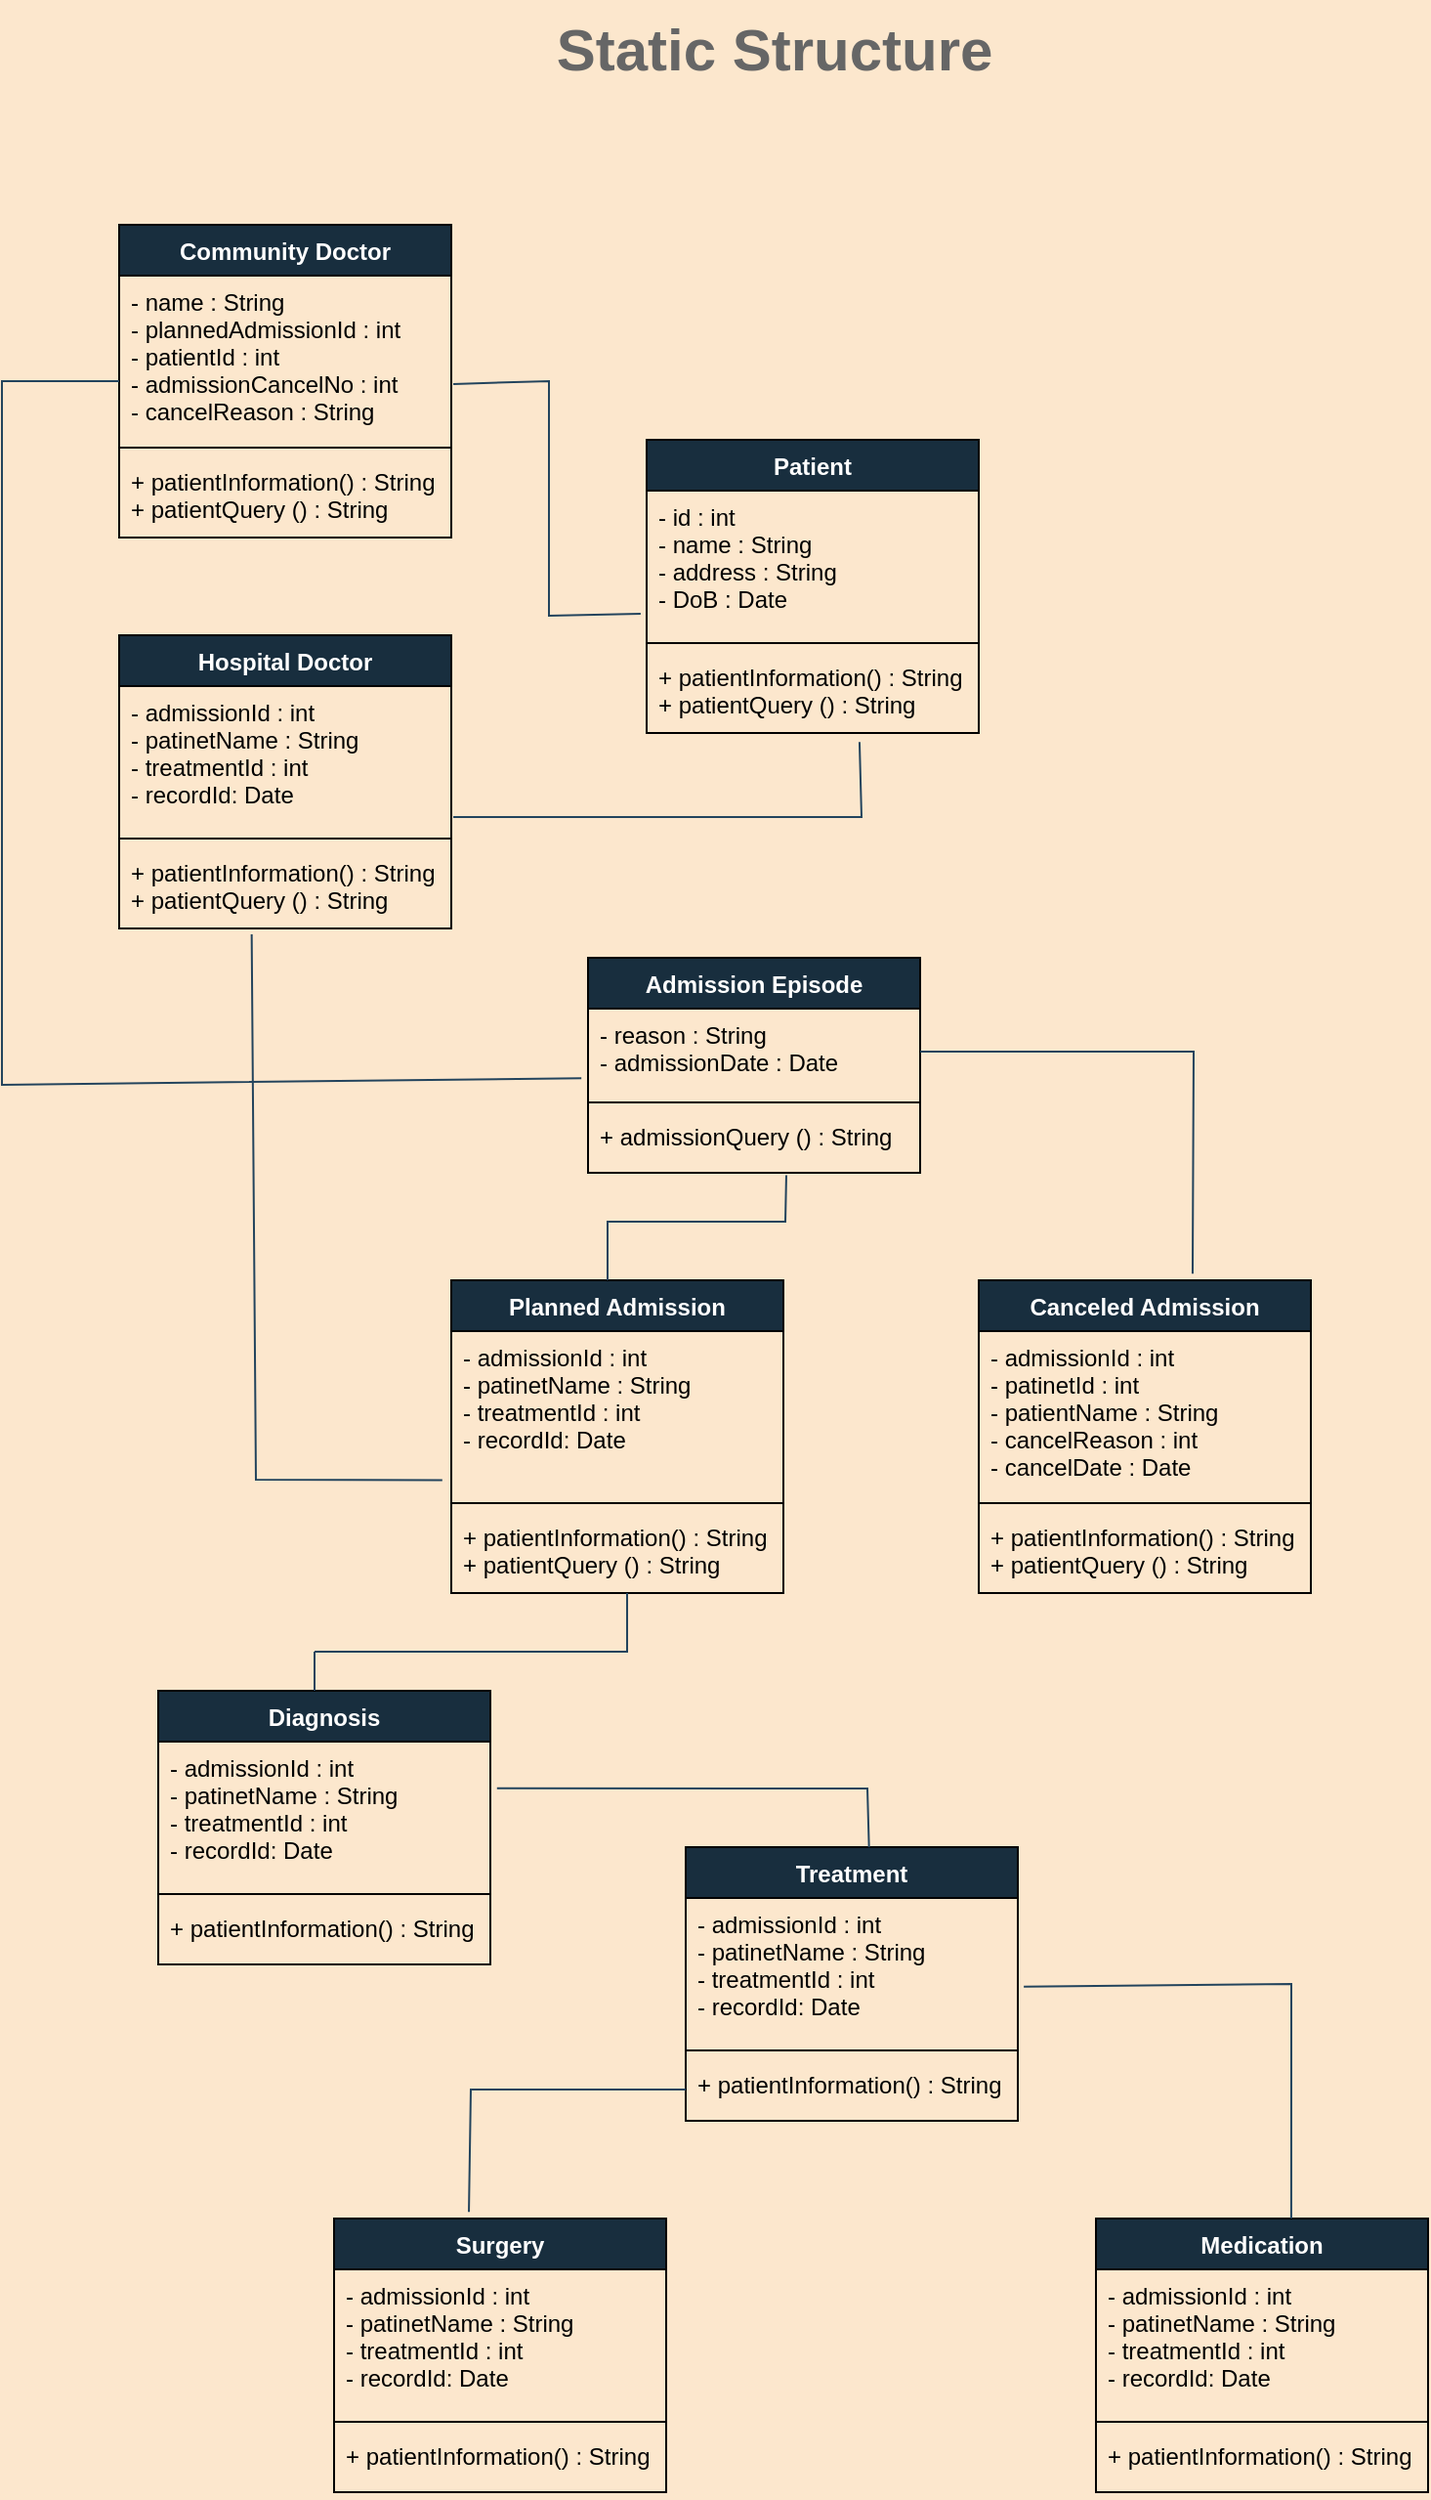 <mxfile version="20.4.1" type="device"><diagram id="Cjcy7bc8FUxSTMs15lwB" name="Page-1"><mxGraphModel dx="1085" dy="547" grid="1" gridSize="10" guides="1" tooltips="1" connect="1" arrows="1" fold="1" page="1" pageScale="1" pageWidth="850" pageHeight="1100" background="#FCE7CD" math="0" shadow="0"><root><mxCell id="0"/><mxCell id="1" parent="0"/><mxCell id="H_ap6m5KazWqwBSkPGdK-1" value="Community Doctor" style="swimlane;fontStyle=1;align=center;verticalAlign=top;childLayout=stackLayout;horizontal=1;startSize=26;horizontalStack=0;resizeParent=1;resizeParentMax=0;resizeLast=0;collapsible=1;marginBottom=0;fillColor=#182E3E;strokeColor=#000000;fontColor=#FFFFFF;" parent="1" vertex="1"><mxGeometry x="100" y="120" width="170" height="160" as="geometry"/></mxCell><mxCell id="H_ap6m5KazWqwBSkPGdK-2" value="- name : String&#10;- plannedAdmissionId : int&#10;- patientId : int&#10;- admissionCancelNo : int&#10;- cancelReason : String" style="text;strokeColor=none;fillColor=none;align=left;verticalAlign=top;spacingLeft=4;spacingRight=4;overflow=hidden;rotatable=0;points=[[0,0.5],[1,0.5]];portConstraint=eastwest;fontColor=#000000;" parent="H_ap6m5KazWqwBSkPGdK-1" vertex="1"><mxGeometry y="26" width="170" height="84" as="geometry"/></mxCell><mxCell id="H_ap6m5KazWqwBSkPGdK-3" value="" style="line;strokeWidth=1;fillColor=none;align=left;verticalAlign=middle;spacingTop=-1;spacingLeft=3;spacingRight=3;rotatable=0;labelPosition=right;points=[];portConstraint=eastwest;strokeColor=#000000;labelBackgroundColor=#FCE7CD;fontColor=#FFFFFF;" parent="H_ap6m5KazWqwBSkPGdK-1" vertex="1"><mxGeometry y="110" width="170" height="8" as="geometry"/></mxCell><mxCell id="H_ap6m5KazWqwBSkPGdK-4" value="+ patientInformation() : String&#10;+ patientQuery () : String" style="text;strokeColor=none;fillColor=none;align=left;verticalAlign=top;spacingLeft=4;spacingRight=4;overflow=hidden;rotatable=0;points=[[0,0.5],[1,0.5]];portConstraint=eastwest;fontColor=#000000;" parent="H_ap6m5KazWqwBSkPGdK-1" vertex="1"><mxGeometry y="118" width="170" height="42" as="geometry"/></mxCell><mxCell id="H_ap6m5KazWqwBSkPGdK-5" value="Hospital Doctor" style="swimlane;fontStyle=1;align=center;verticalAlign=top;childLayout=stackLayout;horizontal=1;startSize=26;horizontalStack=0;resizeParent=1;resizeParentMax=0;resizeLast=0;collapsible=1;marginBottom=0;fillColor=#182E3E;strokeColor=#000000;fontColor=#FFFFFF;" parent="1" vertex="1"><mxGeometry x="100" y="330" width="170" height="150" as="geometry"/></mxCell><mxCell id="H_ap6m5KazWqwBSkPGdK-6" value="- admissionId : int&#10;- patinetName : String&#10;- treatmentId : int&#10;- recordId: Date" style="text;strokeColor=none;fillColor=none;align=left;verticalAlign=top;spacingLeft=4;spacingRight=4;overflow=hidden;rotatable=0;points=[[0,0.5],[1,0.5]];portConstraint=eastwest;fontColor=#000000;" parent="H_ap6m5KazWqwBSkPGdK-5" vertex="1"><mxGeometry y="26" width="170" height="74" as="geometry"/></mxCell><mxCell id="H_ap6m5KazWqwBSkPGdK-7" value="" style="line;strokeWidth=1;fillColor=none;align=left;verticalAlign=middle;spacingTop=-1;spacingLeft=3;spacingRight=3;rotatable=0;labelPosition=right;points=[];portConstraint=eastwest;strokeColor=#000000;labelBackgroundColor=#FCE7CD;fontColor=#FFFFFF;" parent="H_ap6m5KazWqwBSkPGdK-5" vertex="1"><mxGeometry y="100" width="170" height="8" as="geometry"/></mxCell><mxCell id="H_ap6m5KazWqwBSkPGdK-8" value="+ patientInformation() : String&#10;+ patientQuery () : String" style="text;strokeColor=none;fillColor=none;align=left;verticalAlign=top;spacingLeft=4;spacingRight=4;overflow=hidden;rotatable=0;points=[[0,0.5],[1,0.5]];portConstraint=eastwest;fontColor=#000000;" parent="H_ap6m5KazWqwBSkPGdK-5" vertex="1"><mxGeometry y="108" width="170" height="42" as="geometry"/></mxCell><mxCell id="H_ap6m5KazWqwBSkPGdK-9" value="Patient" style="swimlane;fontStyle=1;align=center;verticalAlign=top;childLayout=stackLayout;horizontal=1;startSize=26;horizontalStack=0;resizeParent=1;resizeParentMax=0;resizeLast=0;collapsible=1;marginBottom=0;fillColor=#182E3E;strokeColor=#000000;fontColor=#FFFFFF;" parent="1" vertex="1"><mxGeometry x="370" y="230" width="170" height="150" as="geometry"/></mxCell><mxCell id="H_ap6m5KazWqwBSkPGdK-10" value="- id : int&#10;- name : String&#10;- address : String&#10;- DoB : Date" style="text;strokeColor=none;fillColor=none;align=left;verticalAlign=top;spacingLeft=4;spacingRight=4;overflow=hidden;rotatable=0;points=[[0,0.5],[1,0.5]];portConstraint=eastwest;fontColor=#000000;" parent="H_ap6m5KazWqwBSkPGdK-9" vertex="1"><mxGeometry y="26" width="170" height="74" as="geometry"/></mxCell><mxCell id="H_ap6m5KazWqwBSkPGdK-11" value="" style="line;strokeWidth=1;fillColor=none;align=left;verticalAlign=middle;spacingTop=-1;spacingLeft=3;spacingRight=3;rotatable=0;labelPosition=right;points=[];portConstraint=eastwest;strokeColor=#000000;labelBackgroundColor=#FCE7CD;fontColor=#FFFFFF;" parent="H_ap6m5KazWqwBSkPGdK-9" vertex="1"><mxGeometry y="100" width="170" height="8" as="geometry"/></mxCell><mxCell id="H_ap6m5KazWqwBSkPGdK-12" value="+ patientInformation() : String&#10;+ patientQuery () : String" style="text;strokeColor=none;fillColor=none;align=left;verticalAlign=top;spacingLeft=4;spacingRight=4;overflow=hidden;rotatable=0;points=[[0,0.5],[1,0.5]];portConstraint=eastwest;fontColor=#000000;" parent="H_ap6m5KazWqwBSkPGdK-9" vertex="1"><mxGeometry y="108" width="170" height="42" as="geometry"/></mxCell><mxCell id="H_ap6m5KazWqwBSkPGdK-13" value="Admission Episode" style="swimlane;fontStyle=1;align=center;verticalAlign=top;childLayout=stackLayout;horizontal=1;startSize=26;horizontalStack=0;resizeParent=1;resizeParentMax=0;resizeLast=0;collapsible=1;marginBottom=0;fillColor=#182E3E;strokeColor=#000000;fontColor=#FFFFFF;" parent="1" vertex="1"><mxGeometry x="340" y="495" width="170" height="110" as="geometry"/></mxCell><mxCell id="H_ap6m5KazWqwBSkPGdK-14" value="- reason : String&#10;- admissionDate : Date" style="text;strokeColor=none;fillColor=none;align=left;verticalAlign=top;spacingLeft=4;spacingRight=4;overflow=hidden;rotatable=0;points=[[0,0.5],[1,0.5]];portConstraint=eastwest;fontColor=#000000;" parent="H_ap6m5KazWqwBSkPGdK-13" vertex="1"><mxGeometry y="26" width="170" height="44" as="geometry"/></mxCell><mxCell id="H_ap6m5KazWqwBSkPGdK-15" value="" style="line;strokeWidth=1;fillColor=none;align=left;verticalAlign=middle;spacingTop=-1;spacingLeft=3;spacingRight=3;rotatable=0;labelPosition=right;points=[];portConstraint=eastwest;strokeColor=#000000;labelBackgroundColor=#FCE7CD;fontColor=#FFFFFF;" parent="H_ap6m5KazWqwBSkPGdK-13" vertex="1"><mxGeometry y="70" width="170" height="8" as="geometry"/></mxCell><mxCell id="H_ap6m5KazWqwBSkPGdK-16" value="+ admissionQuery () : String" style="text;strokeColor=none;fillColor=none;align=left;verticalAlign=top;spacingLeft=4;spacingRight=4;overflow=hidden;rotatable=0;points=[[0,0.5],[1,0.5]];portConstraint=eastwest;fontColor=#000000;" parent="H_ap6m5KazWqwBSkPGdK-13" vertex="1"><mxGeometry y="78" width="170" height="32" as="geometry"/></mxCell><mxCell id="H_ap6m5KazWqwBSkPGdK-17" value="Planned Admission" style="swimlane;fontStyle=1;align=center;verticalAlign=top;childLayout=stackLayout;horizontal=1;startSize=26;horizontalStack=0;resizeParent=1;resizeParentMax=0;resizeLast=0;collapsible=1;marginBottom=0;fillColor=#182E3E;strokeColor=#000000;fontColor=#FFFFFF;" parent="1" vertex="1"><mxGeometry x="270" y="660" width="170" height="160" as="geometry"/></mxCell><mxCell id="H_ap6m5KazWqwBSkPGdK-18" value="- admissionId : int&#10;- patinetName : String&#10;- treatmentId : int&#10;- recordId: Date" style="text;strokeColor=none;fillColor=none;align=left;verticalAlign=top;spacingLeft=4;spacingRight=4;overflow=hidden;rotatable=0;points=[[0,0.5],[1,0.5]];portConstraint=eastwest;fontColor=#000000;" parent="H_ap6m5KazWqwBSkPGdK-17" vertex="1"><mxGeometry y="26" width="170" height="84" as="geometry"/></mxCell><mxCell id="H_ap6m5KazWqwBSkPGdK-19" value="" style="line;strokeWidth=1;fillColor=none;align=left;verticalAlign=middle;spacingTop=-1;spacingLeft=3;spacingRight=3;rotatable=0;labelPosition=right;points=[];portConstraint=eastwest;strokeColor=#000000;labelBackgroundColor=#FCE7CD;fontColor=#FFFFFF;" parent="H_ap6m5KazWqwBSkPGdK-17" vertex="1"><mxGeometry y="110" width="170" height="8" as="geometry"/></mxCell><mxCell id="H_ap6m5KazWqwBSkPGdK-20" value="+ patientInformation() : String&#10;+ patientQuery () : String" style="text;strokeColor=none;fillColor=none;align=left;verticalAlign=top;spacingLeft=4;spacingRight=4;overflow=hidden;rotatable=0;points=[[0,0.5],[1,0.5]];portConstraint=eastwest;fontColor=#000000;" parent="H_ap6m5KazWqwBSkPGdK-17" vertex="1"><mxGeometry y="118" width="170" height="42" as="geometry"/></mxCell><mxCell id="H_ap6m5KazWqwBSkPGdK-21" value="Canceled Admission" style="swimlane;fontStyle=1;align=center;verticalAlign=top;childLayout=stackLayout;horizontal=1;startSize=26;horizontalStack=0;resizeParent=1;resizeParentMax=0;resizeLast=0;collapsible=1;marginBottom=0;fillColor=#182E3E;strokeColor=#000000;fontColor=#FFFFFF;" parent="1" vertex="1"><mxGeometry x="540" y="660" width="170" height="160" as="geometry"/></mxCell><mxCell id="H_ap6m5KazWqwBSkPGdK-22" value="- admissionId : int&#10;- patinetId : int&#10;- patientName : String&#10;- cancelReason : int&#10;- cancelDate : Date" style="text;strokeColor=none;fillColor=none;align=left;verticalAlign=top;spacingLeft=4;spacingRight=4;overflow=hidden;rotatable=0;points=[[0,0.5],[1,0.5]];portConstraint=eastwest;fontColor=#000000;" parent="H_ap6m5KazWqwBSkPGdK-21" vertex="1"><mxGeometry y="26" width="170" height="84" as="geometry"/></mxCell><mxCell id="H_ap6m5KazWqwBSkPGdK-23" value="" style="line;strokeWidth=1;fillColor=none;align=left;verticalAlign=middle;spacingTop=-1;spacingLeft=3;spacingRight=3;rotatable=0;labelPosition=right;points=[];portConstraint=eastwest;strokeColor=#000000;labelBackgroundColor=#FCE7CD;fontColor=#FFFFFF;" parent="H_ap6m5KazWqwBSkPGdK-21" vertex="1"><mxGeometry y="110" width="170" height="8" as="geometry"/></mxCell><mxCell id="H_ap6m5KazWqwBSkPGdK-24" value="+ patientInformation() : String&#10;+ patientQuery () : String" style="text;strokeColor=none;fillColor=none;align=left;verticalAlign=top;spacingLeft=4;spacingRight=4;overflow=hidden;rotatable=0;points=[[0,0.5],[1,0.5]];portConstraint=eastwest;fontColor=#000000;" parent="H_ap6m5KazWqwBSkPGdK-21" vertex="1"><mxGeometry y="118" width="170" height="42" as="geometry"/></mxCell><mxCell id="H_ap6m5KazWqwBSkPGdK-25" value="Diagnosis" style="swimlane;fontStyle=1;align=center;verticalAlign=top;childLayout=stackLayout;horizontal=1;startSize=26;horizontalStack=0;resizeParent=1;resizeParentMax=0;resizeLast=0;collapsible=1;marginBottom=0;fillColor=#182E3E;strokeColor=#000000;fontColor=#FFFFFF;" parent="1" vertex="1"><mxGeometry x="120" y="870" width="170" height="140" as="geometry"/></mxCell><mxCell id="H_ap6m5KazWqwBSkPGdK-26" value="- admissionId : int&#10;- patinetName : String&#10;- treatmentId : int&#10;- recordId: Date" style="text;strokeColor=none;fillColor=none;align=left;verticalAlign=top;spacingLeft=4;spacingRight=4;overflow=hidden;rotatable=0;points=[[0,0.5],[1,0.5]];portConstraint=eastwest;fontColor=#000000;" parent="H_ap6m5KazWqwBSkPGdK-25" vertex="1"><mxGeometry y="26" width="170" height="74" as="geometry"/></mxCell><mxCell id="H_ap6m5KazWqwBSkPGdK-27" value="" style="line;strokeWidth=1;fillColor=none;align=left;verticalAlign=middle;spacingTop=-1;spacingLeft=3;spacingRight=3;rotatable=0;labelPosition=right;points=[];portConstraint=eastwest;strokeColor=#000000;labelBackgroundColor=#FCE7CD;fontColor=#FFFFFF;" parent="H_ap6m5KazWqwBSkPGdK-25" vertex="1"><mxGeometry y="100" width="170" height="8" as="geometry"/></mxCell><mxCell id="H_ap6m5KazWqwBSkPGdK-28" value="+ patientInformation() : String" style="text;strokeColor=none;fillColor=none;align=left;verticalAlign=top;spacingLeft=4;spacingRight=4;overflow=hidden;rotatable=0;points=[[0,0.5],[1,0.5]];portConstraint=eastwest;fontColor=#000000;" parent="H_ap6m5KazWqwBSkPGdK-25" vertex="1"><mxGeometry y="108" width="170" height="32" as="geometry"/></mxCell><mxCell id="H_ap6m5KazWqwBSkPGdK-29" value="Treatment" style="swimlane;fontStyle=1;align=center;verticalAlign=top;childLayout=stackLayout;horizontal=1;startSize=26;horizontalStack=0;resizeParent=1;resizeParentMax=0;resizeLast=0;collapsible=1;marginBottom=0;fillColor=#182E3E;strokeColor=#000000;fontColor=#FFFFFF;" parent="1" vertex="1"><mxGeometry x="390" y="950" width="170" height="140" as="geometry"/></mxCell><mxCell id="H_ap6m5KazWqwBSkPGdK-30" value="- admissionId : int&#10;- patinetName : String&#10;- treatmentId : int&#10;- recordId: Date" style="text;strokeColor=none;fillColor=none;align=left;verticalAlign=top;spacingLeft=4;spacingRight=4;overflow=hidden;rotatable=0;points=[[0,0.5],[1,0.5]];portConstraint=eastwest;fontColor=#000000;" parent="H_ap6m5KazWqwBSkPGdK-29" vertex="1"><mxGeometry y="26" width="170" height="74" as="geometry"/></mxCell><mxCell id="H_ap6m5KazWqwBSkPGdK-31" value="" style="line;strokeWidth=1;fillColor=none;align=left;verticalAlign=middle;spacingTop=-1;spacingLeft=3;spacingRight=3;rotatable=0;labelPosition=right;points=[];portConstraint=eastwest;strokeColor=#000000;labelBackgroundColor=#FCE7CD;fontColor=#FFFFFF;" parent="H_ap6m5KazWqwBSkPGdK-29" vertex="1"><mxGeometry y="100" width="170" height="8" as="geometry"/></mxCell><mxCell id="H_ap6m5KazWqwBSkPGdK-32" value="+ patientInformation() : String" style="text;strokeColor=none;fillColor=none;align=left;verticalAlign=top;spacingLeft=4;spacingRight=4;overflow=hidden;rotatable=0;points=[[0,0.5],[1,0.5]];portConstraint=eastwest;fontColor=#000000;" parent="H_ap6m5KazWqwBSkPGdK-29" vertex="1"><mxGeometry y="108" width="170" height="32" as="geometry"/></mxCell><mxCell id="H_ap6m5KazWqwBSkPGdK-33" value="Surgery" style="swimlane;fontStyle=1;align=center;verticalAlign=top;childLayout=stackLayout;horizontal=1;startSize=26;horizontalStack=0;resizeParent=1;resizeParentMax=0;resizeLast=0;collapsible=1;marginBottom=0;fillColor=#182E3E;strokeColor=#000000;fontColor=#FFFFFF;" parent="1" vertex="1"><mxGeometry x="210" y="1140" width="170" height="140" as="geometry"/></mxCell><mxCell id="H_ap6m5KazWqwBSkPGdK-34" value="- admissionId : int&#10;- patinetName : String&#10;- treatmentId : int&#10;- recordId: Date" style="text;strokeColor=none;fillColor=none;align=left;verticalAlign=top;spacingLeft=4;spacingRight=4;overflow=hidden;rotatable=0;points=[[0,0.5],[1,0.5]];portConstraint=eastwest;fontColor=#000000;" parent="H_ap6m5KazWqwBSkPGdK-33" vertex="1"><mxGeometry y="26" width="170" height="74" as="geometry"/></mxCell><mxCell id="H_ap6m5KazWqwBSkPGdK-35" value="" style="line;strokeWidth=1;fillColor=none;align=left;verticalAlign=middle;spacingTop=-1;spacingLeft=3;spacingRight=3;rotatable=0;labelPosition=right;points=[];portConstraint=eastwest;strokeColor=#000000;labelBackgroundColor=#FCE7CD;fontColor=#FFFFFF;" parent="H_ap6m5KazWqwBSkPGdK-33" vertex="1"><mxGeometry y="100" width="170" height="8" as="geometry"/></mxCell><mxCell id="H_ap6m5KazWqwBSkPGdK-36" value="+ patientInformation() : String" style="text;strokeColor=none;fillColor=none;align=left;verticalAlign=top;spacingLeft=4;spacingRight=4;overflow=hidden;rotatable=0;points=[[0,0.5],[1,0.5]];portConstraint=eastwest;fontColor=#000000;" parent="H_ap6m5KazWqwBSkPGdK-33" vertex="1"><mxGeometry y="108" width="170" height="32" as="geometry"/></mxCell><mxCell id="H_ap6m5KazWqwBSkPGdK-37" value="Medication" style="swimlane;fontStyle=1;align=center;verticalAlign=top;childLayout=stackLayout;horizontal=1;startSize=26;horizontalStack=0;resizeParent=1;resizeParentMax=0;resizeLast=0;collapsible=1;marginBottom=0;fillColor=#182E3E;strokeColor=#000000;fontColor=#FFFFFF;" parent="1" vertex="1"><mxGeometry x="600" y="1140" width="170" height="140" as="geometry"/></mxCell><mxCell id="H_ap6m5KazWqwBSkPGdK-38" value="- admissionId : int&#10;- patinetName : String&#10;- treatmentId : int&#10;- recordId: Date" style="text;strokeColor=none;fillColor=none;align=left;verticalAlign=top;spacingLeft=4;spacingRight=4;overflow=hidden;rotatable=0;points=[[0,0.5],[1,0.5]];portConstraint=eastwest;fontColor=#000000;" parent="H_ap6m5KazWqwBSkPGdK-37" vertex="1"><mxGeometry y="26" width="170" height="74" as="geometry"/></mxCell><mxCell id="H_ap6m5KazWqwBSkPGdK-39" value="" style="line;strokeWidth=1;fillColor=none;align=left;verticalAlign=middle;spacingTop=-1;spacingLeft=3;spacingRight=3;rotatable=0;labelPosition=right;points=[];portConstraint=eastwest;strokeColor=#000000;labelBackgroundColor=#FCE7CD;fontColor=#FFFFFF;" parent="H_ap6m5KazWqwBSkPGdK-37" vertex="1"><mxGeometry y="100" width="170" height="8" as="geometry"/></mxCell><mxCell id="H_ap6m5KazWqwBSkPGdK-40" value="+ patientInformation() : String" style="text;strokeColor=none;fillColor=none;align=left;verticalAlign=top;spacingLeft=4;spacingRight=4;overflow=hidden;rotatable=0;points=[[0,0.5],[1,0.5]];portConstraint=eastwest;fontColor=#000000;" parent="H_ap6m5KazWqwBSkPGdK-37" vertex="1"><mxGeometry y="108" width="170" height="32" as="geometry"/></mxCell><mxCell id="H_ap6m5KazWqwBSkPGdK-41" value="&lt;b&gt;&lt;font color=&quot;#666666&quot; style=&quot;font-size: 30px;&quot;&gt;Static Structure&lt;/font&gt;&lt;/b&gt;" style="text;html=1;align=center;verticalAlign=middle;resizable=0;points=[];autosize=1;strokeColor=none;fillColor=none;fontColor=#000000;" parent="1" vertex="1"><mxGeometry x="310" y="5" width="250" height="50" as="geometry"/></mxCell><mxCell id="l5AC2J-VRUmUgYvcWuBw-1" value="" style="endArrow=none;html=1;rounded=0;strokeColor=#23445D;fontSize=30;fontColor=#666666;exitX=1.006;exitY=0.66;exitDx=0;exitDy=0;exitPerimeter=0;entryX=-0.018;entryY=0.851;entryDx=0;entryDy=0;entryPerimeter=0;" edge="1" parent="1" source="H_ap6m5KazWqwBSkPGdK-2" target="H_ap6m5KazWqwBSkPGdK-10"><mxGeometry width="50" height="50" relative="1" as="geometry"><mxPoint x="270" y="250" as="sourcePoint"/><mxPoint x="360" y="200" as="targetPoint"/><Array as="points"><mxPoint x="320" y="200"/><mxPoint x="320" y="320"/></Array></mxGeometry></mxCell><mxCell id="l5AC2J-VRUmUgYvcWuBw-2" value="" style="endArrow=none;html=1;rounded=0;strokeColor=#23445D;fontSize=30;fontColor=#666666;exitX=1.006;exitY=0.905;exitDx=0;exitDy=0;exitPerimeter=0;entryX=0.641;entryY=1.11;entryDx=0;entryDy=0;entryPerimeter=0;" edge="1" parent="1" source="H_ap6m5KazWqwBSkPGdK-6" target="H_ap6m5KazWqwBSkPGdK-12"><mxGeometry width="50" height="50" relative="1" as="geometry"><mxPoint x="270" y="470" as="sourcePoint"/><mxPoint x="550" y="430" as="targetPoint"/><Array as="points"><mxPoint x="480" y="423"/></Array></mxGeometry></mxCell><mxCell id="l5AC2J-VRUmUgYvcWuBw-3" value="" style="endArrow=none;html=1;rounded=0;strokeColor=#23445D;fontSize=30;fontColor=#666666;entryX=0;entryY=0.643;entryDx=0;entryDy=0;entryPerimeter=0;exitX=-0.02;exitY=0.809;exitDx=0;exitDy=0;exitPerimeter=0;" edge="1" parent="1" source="H_ap6m5KazWqwBSkPGdK-14" target="H_ap6m5KazWqwBSkPGdK-2"><mxGeometry width="50" height="50" relative="1" as="geometry"><mxPoint x="40" y="600" as="sourcePoint"/><mxPoint x="80" y="200" as="targetPoint"/><Array as="points"><mxPoint x="40" y="560"/><mxPoint x="40" y="200"/></Array></mxGeometry></mxCell><mxCell id="l5AC2J-VRUmUgYvcWuBw-4" value="" style="endArrow=none;html=1;rounded=0;strokeColor=#23445D;fontSize=30;fontColor=#666666;entryX=0.399;entryY=1.071;entryDx=0;entryDy=0;entryPerimeter=0;exitX=-0.027;exitY=0.907;exitDx=0;exitDy=0;exitPerimeter=0;" edge="1" parent="1" source="H_ap6m5KazWqwBSkPGdK-18" target="H_ap6m5KazWqwBSkPGdK-8"><mxGeometry width="50" height="50" relative="1" as="geometry"><mxPoint x="170" y="840" as="sourcePoint"/><mxPoint x="220" y="490" as="targetPoint"/><Array as="points"><mxPoint x="170" y="762"/></Array></mxGeometry></mxCell><mxCell id="l5AC2J-VRUmUgYvcWuBw-5" value="" style="endArrow=none;html=1;rounded=0;strokeColor=#23445D;fontSize=30;fontColor=#666666;entryX=0.597;entryY=1.038;entryDx=0;entryDy=0;entryPerimeter=0;" edge="1" parent="1" target="H_ap6m5KazWqwBSkPGdK-16"><mxGeometry width="50" height="50" relative="1" as="geometry"><mxPoint x="350" y="660" as="sourcePoint"/><mxPoint x="470" y="610" as="targetPoint"/><Array as="points"><mxPoint x="350" y="630"/><mxPoint x="441" y="630"/></Array></mxGeometry></mxCell><mxCell id="l5AC2J-VRUmUgYvcWuBw-6" value="" style="endArrow=none;html=1;rounded=0;strokeColor=#23445D;fontSize=30;fontColor=#666666;exitX=1;exitY=0.5;exitDx=0;exitDy=0;entryX=0.644;entryY=-0.021;entryDx=0;entryDy=0;entryPerimeter=0;" edge="1" parent="1" source="H_ap6m5KazWqwBSkPGdK-14" target="H_ap6m5KazWqwBSkPGdK-21"><mxGeometry width="50" height="50" relative="1" as="geometry"><mxPoint x="610" y="580" as="sourcePoint"/><mxPoint x="650" y="650" as="targetPoint"/><Array as="points"><mxPoint x="650" y="543"/></Array></mxGeometry></mxCell><mxCell id="l5AC2J-VRUmUgYvcWuBw-7" value="" style="endArrow=none;html=1;rounded=0;strokeColor=#23445D;fontSize=30;fontColor=#666666;" edge="1" parent="1"><mxGeometry width="50" height="50" relative="1" as="geometry"><mxPoint x="200" y="850" as="sourcePoint"/><mxPoint x="360" y="820" as="targetPoint"/><Array as="points"><mxPoint x="360" y="850"/></Array></mxGeometry></mxCell><mxCell id="l5AC2J-VRUmUgYvcWuBw-8" value="" style="endArrow=none;html=1;rounded=0;strokeColor=#23445D;fontSize=30;fontColor=#666666;" edge="1" parent="1"><mxGeometry width="50" height="50" relative="1" as="geometry"><mxPoint x="200" y="870" as="sourcePoint"/><mxPoint x="200" y="850" as="targetPoint"/></mxGeometry></mxCell><mxCell id="l5AC2J-VRUmUgYvcWuBw-9" value="" style="endArrow=none;html=1;rounded=0;strokeColor=#23445D;fontSize=30;fontColor=#666666;exitX=1.02;exitY=0.322;exitDx=0;exitDy=0;exitPerimeter=0;entryX=0.552;entryY=0.001;entryDx=0;entryDy=0;entryPerimeter=0;" edge="1" parent="1" source="H_ap6m5KazWqwBSkPGdK-26" target="H_ap6m5KazWqwBSkPGdK-29"><mxGeometry width="50" height="50" relative="1" as="geometry"><mxPoint x="340" y="950" as="sourcePoint"/><mxPoint x="550" y="900" as="targetPoint"/><Array as="points"><mxPoint x="483" y="920"/></Array></mxGeometry></mxCell><mxCell id="l5AC2J-VRUmUgYvcWuBw-10" value="" style="endArrow=none;html=1;rounded=0;strokeColor=#23445D;fontSize=30;fontColor=#666666;entryX=0;entryY=0.5;entryDx=0;entryDy=0;exitX=0.406;exitY=-0.024;exitDx=0;exitDy=0;exitPerimeter=0;" edge="1" parent="1" source="H_ap6m5KazWqwBSkPGdK-33" target="H_ap6m5KazWqwBSkPGdK-32"><mxGeometry width="50" height="50" relative="1" as="geometry"><mxPoint x="270" y="1100" as="sourcePoint"/><mxPoint x="320" y="1050" as="targetPoint"/><Array as="points"><mxPoint x="280" y="1074"/></Array></mxGeometry></mxCell><mxCell id="l5AC2J-VRUmUgYvcWuBw-11" value="" style="endArrow=none;html=1;rounded=0;strokeColor=#23445D;fontSize=30;fontColor=#666666;exitX=1.018;exitY=0.614;exitDx=0;exitDy=0;exitPerimeter=0;entryX=0.588;entryY=0;entryDx=0;entryDy=0;entryPerimeter=0;" edge="1" parent="1" source="H_ap6m5KazWqwBSkPGdK-30" target="H_ap6m5KazWqwBSkPGdK-37"><mxGeometry width="50" height="50" relative="1" as="geometry"><mxPoint x="670" y="1030" as="sourcePoint"/><mxPoint x="780" y="1010" as="targetPoint"/><Array as="points"><mxPoint x="700" y="1020"/></Array></mxGeometry></mxCell></root></mxGraphModel></diagram></mxfile>